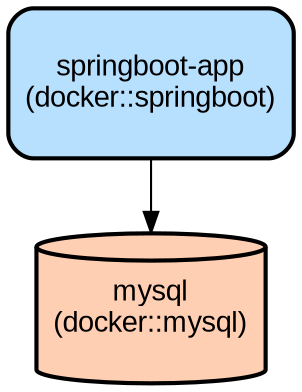 digraph INFRA {
  node [ color = "black", fillcolor = "#E6E6E6", height =1, style = "filled,bold,rounded", fontname = "Arial" ];
  "mysql" [ label = "mysql
(docker::mysql)", shape =cylinder, fillcolor = "#FFCFB3" ];
  "springboot-app" [ label = "springboot-app
(docker::springboot)", shape =rectangle, fillcolor = "#B7E0FF" ];
  "springboot-app" -> "mysql";
}
